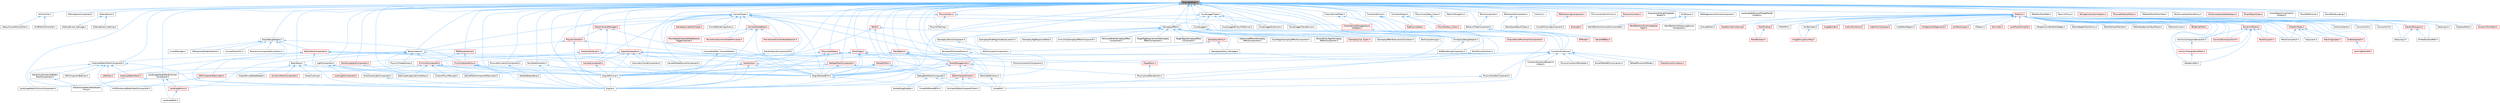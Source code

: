 digraph "EngineDefines.h"
{
 // INTERACTIVE_SVG=YES
 // LATEX_PDF_SIZE
  bgcolor="transparent";
  edge [fontname=Helvetica,fontsize=10,labelfontname=Helvetica,labelfontsize=10];
  node [fontname=Helvetica,fontsize=10,shape=box,height=0.2,width=0.4];
  Node1 [id="Node000001",label="EngineDefines.h",height=0.2,width=0.4,color="gray40", fillcolor="grey60", style="filled", fontcolor="black",tooltip=" "];
  Node1 -> Node2 [id="edge1_Node000001_Node000002",dir="back",color="steelblue1",style="solid",tooltip=" "];
  Node2 [id="Node000002",label="AIController.h",height=0.2,width=0.4,color="grey40", fillcolor="white", style="filled",URL="$d7/dd8/AIController_8h.html",tooltip=" "];
  Node2 -> Node3 [id="edge2_Node000002_Node000003",dir="back",color="steelblue1",style="solid",tooltip=" "];
  Node3 [id="Node000003",label="DetourCrowdAIController.h",height=0.2,width=0.4,color="grey40", fillcolor="white", style="filled",URL="$d0/d1e/DetourCrowdAIController_8h.html",tooltip=" "];
  Node2 -> Node4 [id="edge3_Node000002_Node000004",dir="back",color="steelblue1",style="solid",tooltip=" "];
  Node4 [id="Node000004",label="GridPathAIController.h",height=0.2,width=0.4,color="grey40", fillcolor="white", style="filled",URL="$d9/daa/GridPathAIController_8h.html",tooltip=" "];
  Node1 -> Node5 [id="edge4_Node000001_Node000005",dir="back",color="steelblue1",style="solid",tooltip=" "];
  Node5 [id="Node000005",label="AIPerceptionComponent.h",height=0.2,width=0.4,color="grey40", fillcolor="white", style="filled",URL="$d6/d0a/AIPerceptionComponent_8h.html",tooltip=" "];
  Node1 -> Node6 [id="edge5_Node000001_Node000006",dir="back",color="steelblue1",style="solid",tooltip=" "];
  Node6 [id="Node000006",label="AISenseEvent.h",height=0.2,width=0.4,color="grey40", fillcolor="white", style="filled",URL="$de/d44/AISenseEvent_8h.html",tooltip=" "];
  Node6 -> Node7 [id="edge6_Node000006_Node000007",dir="back",color="steelblue1",style="solid",tooltip=" "];
  Node7 [id="Node000007",label="AISenseEvent_Damage.h",height=0.2,width=0.4,color="grey40", fillcolor="white", style="filled",URL="$db/d23/AISenseEvent__Damage_8h.html",tooltip=" "];
  Node6 -> Node8 [id="edge7_Node000006_Node000008",dir="back",color="steelblue1",style="solid",tooltip=" "];
  Node8 [id="Node000008",label="AISenseEvent_Hearing.h",height=0.2,width=0.4,color="grey40", fillcolor="white", style="filled",URL="$df/d3a/AISenseEvent__Hearing_8h.html",tooltip=" "];
  Node1 -> Node9 [id="edge8_Node000001_Node000009",dir="back",color="steelblue1",style="solid",tooltip=" "];
  Node9 [id="Node000009",label="AbilitySystemComponent.h",height=0.2,width=0.4,color="grey40", fillcolor="white", style="filled",URL="$d0/da3/AbilitySystemComponent_8h.html",tooltip=" "];
  Node1 -> Node10 [id="edge9_Node000001_Node000010",dir="back",color="steelblue1",style="solid",tooltip=" "];
  Node10 [id="Node000010",label="AbilitySystemLog.h",height=0.2,width=0.4,color="grey40", fillcolor="white", style="filled",URL="$d9/d0f/AbilitySystemLog_8h.html",tooltip=" "];
  Node1 -> Node11 [id="edge10_Node000001_Node000011",dir="back",color="steelblue1",style="solid",tooltip=" "];
  Node11 [id="Node000011",label="ApexClothingUtils.h",height=0.2,width=0.4,color="grey40", fillcolor="white", style="filled",URL="$d0/db8/ApexClothingUtils_8h.html",tooltip=" "];
  Node1 -> Node12 [id="edge11_Node000001_Node000012",dir="back",color="steelblue1",style="solid",tooltip=" "];
  Node12 [id="Node000012",label="BehaviorTreeComponent.h",height=0.2,width=0.4,color="grey40", fillcolor="white", style="filled",URL="$dc/d7b/BehaviorTreeComponent_8h.html",tooltip=" "];
  Node12 -> Node13 [id="edge12_Node000012_Node000013",dir="back",color="steelblue1",style="solid",tooltip=" "];
  Node13 [id="Node000013",label="BTNode.h",height=0.2,width=0.4,color="red", fillcolor="#FFF0F0", style="filled",URL="$d2/df3/BTNode_8h.html",tooltip=" "];
  Node12 -> Node63 [id="edge13_Node000012_Node000063",dir="back",color="steelblue1",style="solid",tooltip=" "];
  Node63 [id="Node000063",label="ValueOrBBKey.h",height=0.2,width=0.4,color="red", fillcolor="#FFF0F0", style="filled",URL="$d4/d32/ValueOrBBKey_8h.html",tooltip=" "];
  Node1 -> Node64 [id="edge14_Node000001_Node000064",dir="back",color="steelblue1",style="solid",tooltip=" "];
  Node64 [id="Node000064",label="BlackboardComponent.h",height=0.2,width=0.4,color="grey40", fillcolor="white", style="filled",URL="$d9/d2d/BlackboardComponent_8h.html",tooltip=" "];
  Node64 -> Node65 [id="edge15_Node000064_Node000065",dir="back",color="steelblue1",style="solid",tooltip=" "];
  Node65 [id="Node000065",label="BlackboardKeyAllTypes.h",height=0.2,width=0.4,color="grey40", fillcolor="white", style="filled",URL="$d5/d34/BlackboardKeyAllTypes_8h.html",tooltip=" "];
  Node64 -> Node63 [id="edge16_Node000064_Node000063",dir="back",color="steelblue1",style="solid",tooltip=" "];
  Node1 -> Node66 [id="edge17_Node000001_Node000066",dir="back",color="steelblue1",style="solid",tooltip=" "];
  Node66 [id="Node000066",label="BodyInstance.h",height=0.2,width=0.4,color="grey40", fillcolor="white", style="filled",URL="$d3/d42/BodyInstance_8h.html",tooltip=" "];
  Node66 -> Node67 [id="edge18_Node000066_Node000067",dir="back",color="steelblue1",style="solid",tooltip=" "];
  Node67 [id="Node000067",label="BodySetup.h",height=0.2,width=0.4,color="grey40", fillcolor="white", style="filled",URL="$d8/d7b/BodySetup_8h.html",tooltip=" "];
  Node67 -> Node68 [id="edge19_Node000067_Node000068",dir="back",color="steelblue1",style="solid",tooltip=" "];
  Node68 [id="Node000068",label="ChaosCooking.h",height=0.2,width=0.4,color="grey40", fillcolor="white", style="filled",URL="$de/d88/ChaosCooking_8h.html",tooltip=" "];
  Node67 -> Node69 [id="edge20_Node000067_Node000069",dir="back",color="steelblue1",style="solid",tooltip=" "];
  Node69 [id="Node000069",label="ChaosDerivedDataReader.h",height=0.2,width=0.4,color="grey40", fillcolor="white", style="filled",URL="$de/d70/ChaosDerivedDataReader_8h.html",tooltip=" "];
  Node67 -> Node70 [id="edge21_Node000067_Node000070",dir="back",color="steelblue1",style="solid",tooltip=" "];
  Node70 [id="Node000070",label="DynamicMeshComponent.h",height=0.2,width=0.4,color="red", fillcolor="#FFF0F0", style="filled",URL="$d8/d66/DynamicMeshComponent_8h.html",tooltip=" "];
  Node67 -> Node143 [id="edge22_Node000067_Node000143",dir="back",color="steelblue1",style="solid",tooltip=" "];
  Node143 [id="Node000143",label="SkeletalBodySetup.h",height=0.2,width=0.4,color="grey40", fillcolor="white", style="filled",URL="$dc/dbc/SkeletalBodySetup_8h.html",tooltip=" "];
  Node66 -> Node144 [id="edge23_Node000066_Node000144",dir="back",color="steelblue1",style="solid",tooltip=" "];
  Node144 [id="Node000144",label="EngineSharedPCH.h",height=0.2,width=0.4,color="grey40", fillcolor="white", style="filled",URL="$dc/dbb/EngineSharedPCH_8h.html",tooltip=" "];
  Node144 -> Node145 [id="edge24_Node000144_Node000145",dir="back",color="steelblue1",style="solid",tooltip=" "];
  Node145 [id="Node000145",label="UnrealEdSharedPCH.h",height=0.2,width=0.4,color="grey40", fillcolor="white", style="filled",URL="$d1/de6/UnrealEdSharedPCH_8h.html",tooltip=" "];
  Node66 -> Node146 [id="edge25_Node000066_Node000146",dir="back",color="steelblue1",style="solid",tooltip=" "];
  Node146 [id="Node000146",label="ISMComponentDescriptor.h",height=0.2,width=0.4,color="red", fillcolor="#FFF0F0", style="filled",URL="$dd/d82/ISMComponentDescriptor_8h.html",tooltip=" "];
  Node146 -> Node147 [id="edge26_Node000146_Node000147",dir="back",color="steelblue1",style="solid",tooltip=" "];
  Node147 [id="Node000147",label="HLODInstancedStaticMeshComponent.h",height=0.2,width=0.4,color="grey40", fillcolor="white", style="filled",URL="$dd/d88/HLODInstancedStaticMeshComponent_8h.html",tooltip=" "];
  Node66 -> Node152 [id="edge27_Node000066_Node000152",dir="back",color="steelblue1",style="solid",tooltip=" "];
  Node152 [id="Node000152",label="LandscapeProxy.h",height=0.2,width=0.4,color="red", fillcolor="#FFF0F0", style="filled",URL="$db/dae/LandscapeProxy_8h.html",tooltip=" "];
  Node152 -> Node154 [id="edge28_Node000152_Node000154",dir="back",color="steelblue1",style="solid",tooltip=" "];
  Node154 [id="Node000154",label="LandscapeEdit.h",height=0.2,width=0.4,color="grey40", fillcolor="white", style="filled",URL="$df/d61/LandscapeEdit_8h.html",tooltip=" "];
  Node66 -> Node162 [id="edge29_Node000066_Node000162",dir="back",color="steelblue1",style="solid",tooltip=" "];
  Node162 [id="Node000162",label="PhysicsThreadLibrary.h",height=0.2,width=0.4,color="grey40", fillcolor="white", style="filled",URL="$dd/df6/PhysicsThreadLibrary_8h.html",tooltip=" "];
  Node66 -> Node163 [id="edge30_Node000066_Node000163",dir="back",color="steelblue1",style="solid",tooltip=" "];
  Node163 [id="Node000163",label="PrimitiveComponent.h",height=0.2,width=0.4,color="red", fillcolor="#FFF0F0", style="filled",URL="$df/d9f/PrimitiveComponent_8h.html",tooltip=" "];
  Node163 -> Node191 [id="edge31_Node000163_Node000191",dir="back",color="steelblue1",style="solid",tooltip=" "];
  Node191 [id="Node000191",label="CustomPhysXPayload.h",height=0.2,width=0.4,color="grey40", fillcolor="white", style="filled",URL="$d3/d90/CustomPhysXPayload_8h.html",tooltip=" "];
  Node163 -> Node199 [id="edge32_Node000163_Node000199",dir="back",color="steelblue1",style="solid",tooltip=" "];
  Node199 [id="Node000199",label="EngineMinimal.h",height=0.2,width=0.4,color="grey40", fillcolor="white", style="filled",URL="$d0/d2c/EngineMinimal_8h.html",tooltip=" "];
  Node199 -> Node166 [id="edge33_Node000199_Node000166",dir="back",color="steelblue1",style="solid",tooltip=" "];
  Node166 [id="Node000166",label="Engine.h",height=0.2,width=0.4,color="grey40", fillcolor="white", style="filled",URL="$d1/d34/Public_2Engine_8h.html",tooltip=" "];
  Node163 -> Node144 [id="edge34_Node000163_Node000144",dir="back",color="steelblue1",style="solid",tooltip=" "];
  Node163 -> Node146 [id="edge35_Node000163_Node000146",dir="back",color="steelblue1",style="solid",tooltip=" "];
  Node163 -> Node251 [id="edge36_Node000163_Node000251",dir="back",color="steelblue1",style="solid",tooltip=" "];
  Node251 [id="Node000251",label="LandscapeHeightfieldCollision\lComponent.h",height=0.2,width=0.4,color="grey40", fillcolor="white", style="filled",URL="$d2/d06/LandscapeHeightfieldCollisionComponent_8h.html",tooltip=" "];
  Node251 -> Node154 [id="edge37_Node000251_Node000154",dir="back",color="steelblue1",style="solid",tooltip=" "];
  Node251 -> Node252 [id="edge38_Node000251_Node000252",dir="back",color="steelblue1",style="solid",tooltip=" "];
  Node252 [id="Node000252",label="LandscapeMeshCollisionComponent.h",height=0.2,width=0.4,color="grey40", fillcolor="white", style="filled",URL="$d0/dab/LandscapeMeshCollisionComponent_8h.html",tooltip=" "];
  Node251 -> Node152 [id="edge39_Node000251_Node000152",dir="back",color="steelblue1",style="solid",tooltip=" "];
  Node163 -> Node481 [id="edge40_Node000163_Node000481",dir="back",color="steelblue1",style="solid",tooltip=" "];
  Node481 [id="Node000481",label="SplineMeshComponentDescriptor.h",height=0.2,width=0.4,color="grey40", fillcolor="white", style="filled",URL="$d1/d6f/SplineMeshComponentDescriptor_8h.html",tooltip=" "];
  Node163 -> Node482 [id="edge41_Node000163_Node000482",dir="back",color="steelblue1",style="solid",tooltip=" "];
  Node482 [id="Node000482",label="StaticLightingSystemInterface.h",height=0.2,width=0.4,color="grey40", fillcolor="white", style="filled",URL="$da/d21/StaticLightingSystemInterface_8h.html",tooltip=" "];
  Node66 -> Node481 [id="edge42_Node000066_Node000481",dir="back",color="steelblue1",style="solid",tooltip=" "];
  Node1 -> Node67 [id="edge43_Node000001_Node000067",dir="back",color="steelblue1",style="solid",tooltip=" "];
  Node1 -> Node495 [id="edge44_Node000001_Node000495",dir="back",color="steelblue1",style="solid",tooltip=" "];
  Node495 [id="Node000495",label="BrainComponent.h",height=0.2,width=0.4,color="grey40", fillcolor="white", style="filled",URL="$d6/dc0/BrainComponent_8h.html",tooltip=" "];
  Node495 -> Node12 [id="edge45_Node000495_Node000012",dir="back",color="steelblue1",style="solid",tooltip=" "];
  Node1 -> Node496 [id="edge46_Node000001_Node000496",dir="back",color="steelblue1",style="solid",tooltip=" "];
  Node496 [id="Node000496",label="CameraTypes.h",height=0.2,width=0.4,color="grey40", fillcolor="white", style="filled",URL="$d7/d63/CameraTypes_8h.html",tooltip=" "];
  Node496 -> Node377 [id="edge47_Node000496_Node000377",dir="back",color="steelblue1",style="solid",tooltip=" "];
  Node377 [id="Node000377",label="CameraComponent.h",height=0.2,width=0.4,color="red", fillcolor="#FFF0F0", style="filled",URL="$dc/d7b/CameraComponent_8h.html",tooltip=" "];
  Node377 -> Node199 [id="edge48_Node000377_Node000199",dir="back",color="steelblue1",style="solid",tooltip=" "];
  Node496 -> Node497 [id="edge49_Node000496_Node000497",dir="back",color="steelblue1",style="solid",tooltip=" "];
  Node497 [id="Node000497",label="CameraModifier_CameraShake.h",height=0.2,width=0.4,color="grey40", fillcolor="white", style="filled",URL="$d9/d3c/CameraModifier__CameraShake_8h.html",tooltip=" "];
  Node497 -> Node166 [id="edge50_Node000497_Node000166",dir="back",color="steelblue1",style="solid",tooltip=" "];
  Node496 -> Node498 [id="edge51_Node000496_Node000498",dir="back",color="steelblue1",style="solid",tooltip=" "];
  Node498 [id="Node000498",label="CameraShakeBase.h",height=0.2,width=0.4,color="red", fillcolor="#FFF0F0", style="filled",URL="$d5/d08/CameraShakeBase_8h.html",tooltip=" "];
  Node498 -> Node166 [id="edge52_Node000498_Node000166",dir="back",color="steelblue1",style="solid",tooltip=" "];
  Node498 -> Node144 [id="edge53_Node000498_Node000144",dir="back",color="steelblue1",style="solid",tooltip=" "];
  Node498 -> Node499 [id="edge54_Node000498_Node000499",dir="back",color="steelblue1",style="solid",tooltip=" "];
  Node499 [id="Node000499",label="MovieSceneCameraShakePreviewer.h",height=0.2,width=0.4,color="red", fillcolor="#FFF0F0", style="filled",URL="$d4/db6/MovieSceneCameraShakePreviewer_8h.html",tooltip=" "];
  Node498 -> Node501 [id="edge55_Node000498_Node000501",dir="back",color="steelblue1",style="solid",tooltip=" "];
  Node501 [id="Node000501",label="MovieSceneCameraShakeSection.h",height=0.2,width=0.4,color="red", fillcolor="#FFF0F0", style="filled",URL="$df/d10/MovieSceneCameraShakeSection_8h.html",tooltip=" "];
  Node498 -> Node547 [id="edge56_Node000498_Node000547",dir="back",color="steelblue1",style="solid",tooltip=" "];
  Node547 [id="Node000547",label="MovieSceneCameraShakeSource\lTriggerChannel.h",height=0.2,width=0.4,color="red", fillcolor="#FFF0F0", style="filled",URL="$d2/d32/MovieSceneCameraShakeSourceTriggerChannel_8h.html",tooltip=" "];
  Node496 -> Node551 [id="edge57_Node000496_Node000551",dir="back",color="steelblue1",style="solid",tooltip=" "];
  Node551 [id="Node000551",label="CameraShakeSourceComponent.h",height=0.2,width=0.4,color="grey40", fillcolor="white", style="filled",URL="$d1/d5c/CameraShakeSourceComponent_8h.html",tooltip=" "];
  Node496 -> Node552 [id="edge58_Node000496_Node000552",dir="back",color="steelblue1",style="solid",tooltip=" "];
  Node552 [id="Node000552",label="EditorViewportClient.h",height=0.2,width=0.4,color="red", fillcolor="#FFF0F0", style="filled",URL="$d4/d41/EditorViewportClient_8h.html",tooltip=" "];
  Node552 -> Node306 [id="edge59_Node000552_Node000306",dir="back",color="steelblue1",style="solid",tooltip=" "];
  Node306 [id="Node000306",label="AnimationEditorViewportClient.h",height=0.2,width=0.4,color="grey40", fillcolor="white", style="filled",URL="$d1/d45/AnimationEditorViewportClient_8h.html",tooltip=" "];
  Node552 -> Node308 [id="edge60_Node000552_Node000308",dir="back",color="steelblue1",style="solid",tooltip=" "];
  Node308 [id="Node000308",label="UnrealEd.h",height=0.2,width=0.4,color="grey40", fillcolor="white", style="filled",URL="$d2/d5f/UnrealEd_8h.html",tooltip=" "];
  Node552 -> Node145 [id="edge61_Node000552_Node000145",dir="back",color="steelblue1",style="solid",tooltip=" "];
  Node496 -> Node166 [id="edge62_Node000496_Node000166",dir="back",color="steelblue1",style="solid",tooltip=" "];
  Node496 -> Node144 [id="edge63_Node000496_Node000144",dir="back",color="steelblue1",style="solid",tooltip=" "];
  Node496 -> Node568 [id="edge64_Node000496_Node000568",dir="back",color="steelblue1",style="solid",tooltip=" "];
  Node568 [id="Node000568",label="GameplayCueNotifyTypes.h",height=0.2,width=0.4,color="red", fillcolor="#FFF0F0", style="filled",URL="$d7/d1f/GameplayCueNotifyTypes_8h.html",tooltip=" "];
  Node496 -> Node301 [id="edge65_Node000496_Node000301",dir="back",color="steelblue1",style="solid",tooltip=" "];
  Node301 [id="Node000301",label="KismetRenderingLibrary.h",height=0.2,width=0.4,color="grey40", fillcolor="white", style="filled",URL="$dc/d9a/KismetRenderingLibrary_8h.html",tooltip=" "];
  Node496 -> Node499 [id="edge66_Node000496_Node000499",dir="back",color="steelblue1",style="solid",tooltip=" "];
  Node496 -> Node501 [id="edge67_Node000496_Node000501",dir="back",color="steelblue1",style="solid",tooltip=" "];
  Node496 -> Node547 [id="edge68_Node000496_Node000547",dir="back",color="steelblue1",style="solid",tooltip=" "];
  Node496 -> Node572 [id="edge69_Node000496_Node000572",dir="back",color="steelblue1",style="solid",tooltip=" "];
  Node572 [id="Node000572",label="PlayerCameraManager.h",height=0.2,width=0.4,color="red", fillcolor="#FFF0F0", style="filled",URL="$d6/da6/PlayerCameraManager_8h.html",tooltip=" "];
  Node572 -> Node166 [id="edge70_Node000572_Node000166",dir="back",color="steelblue1",style="solid",tooltip=" "];
  Node572 -> Node144 [id="edge71_Node000572_Node000144",dir="back",color="steelblue1",style="solid",tooltip=" "];
  Node572 -> Node573 [id="edge72_Node000572_Node000573",dir="back",color="steelblue1",style="solid",tooltip=" "];
  Node573 [id="Node000573",label="PlayerController.h",height=0.2,width=0.4,color="red", fillcolor="#FFF0F0", style="filled",URL="$db/db4/PlayerController_8h.html",tooltip=" "];
  Node573 -> Node66 [id="edge73_Node000573_Node000066",dir="back",color="steelblue1",style="solid",tooltip=" "];
  Node573 -> Node199 [id="edge74_Node000573_Node000199",dir="back",color="steelblue1",style="solid",tooltip=" "];
  Node573 -> Node144 [id="edge75_Node000573_Node000144",dir="back",color="steelblue1",style="solid",tooltip=" "];
  Node496 -> Node593 [id="edge76_Node000496_Node000593",dir="back",color="steelblue1",style="solid",tooltip=" "];
  Node593 [id="Node000593",label="ReimportFbxSceneFactory.h",height=0.2,width=0.4,color="grey40", fillcolor="white", style="filled",URL="$dc/d5f/ReimportFbxSceneFactory_8h.html",tooltip=" "];
  Node593 -> Node308 [id="edge77_Node000593_Node000308",dir="back",color="steelblue1",style="solid",tooltip=" "];
  Node496 -> Node594 [id="edge78_Node000496_Node000594",dir="back",color="steelblue1",style="solid",tooltip=" "];
  Node594 [id="Node000594",label="SceneCaptureComponent2D.h",height=0.2,width=0.4,color="grey40", fillcolor="white", style="filled",URL="$d1/dc3/SceneCaptureComponent2D_8h.html",tooltip=" "];
  Node594 -> Node166 [id="edge79_Node000594_Node000166",dir="back",color="steelblue1",style="solid",tooltip=" "];
  Node496 -> Node595 [id="edge80_Node000496_Node000595",dir="back",color="steelblue1",style="solid",tooltip=" "];
  Node595 [id="Node000595",label="WorldThumbnailInfo.h",height=0.2,width=0.4,color="grey40", fillcolor="white", style="filled",URL="$dd/dd5/WorldThumbnailInfo_8h.html",tooltip=" "];
  Node595 -> Node308 [id="edge81_Node000595_Node000308",dir="back",color="steelblue1",style="solid",tooltip=" "];
  Node1 -> Node596 [id="edge82_Node000001_Node000596",dir="back",color="steelblue1",style="solid",tooltip=" "];
  Node596 [id="Node000596",label="ChaosVehicleWheel.h",height=0.2,width=0.4,color="grey40", fillcolor="white", style="filled",URL="$d6/d06/ChaosVehicleWheel_8h.html",tooltip=" "];
  Node596 -> Node589 [id="edge83_Node000596_Node000589",dir="back",color="steelblue1",style="solid",tooltip=" "];
  Node589 [id="Node000589",label="ChaosVehicleManagerAsync\lCallback.h",height=0.2,width=0.4,color="red", fillcolor="#FFF0F0", style="filled",URL="$d4/dea/ChaosVehicleManagerAsyncCallback_8h.html",tooltip=" "];
  Node589 -> Node591 [id="edge84_Node000589_Node000591",dir="back",color="steelblue1",style="solid",tooltip=" "];
  Node591 [id="Node000591",label="ChaosVehicleMovementComponent.h",height=0.2,width=0.4,color="red", fillcolor="#FFF0F0", style="filled",URL="$dc/dfc/ChaosVehicleMovementComponent_8h.html",tooltip=" "];
  Node596 -> Node591 [id="edge85_Node000596_Node000591",dir="back",color="steelblue1",style="solid",tooltip=" "];
  Node1 -> Node597 [id="edge86_Node000001_Node000597",dir="back",color="steelblue1",style="solid",tooltip=" "];
  Node597 [id="Node000597",label="Collision.h",height=0.2,width=0.4,color="grey40", fillcolor="white", style="filled",URL="$d9/d7d/Collision_8h.html",tooltip=" "];
  Node1 -> Node598 [id="edge87_Node000001_Node000598",dir="back",color="steelblue1",style="solid",tooltip=" "];
  Node598 [id="Node000598",label="ConstraintDrives.h",height=0.2,width=0.4,color="grey40", fillcolor="white", style="filled",URL="$df/d2d/ConstraintDrives_8h.html",tooltip=" "];
  Node598 -> Node599 [id="edge88_Node000598_Node000599",dir="back",color="steelblue1",style="solid",tooltip=" "];
  Node599 [id="Node000599",label="ConstraintInstance.h",height=0.2,width=0.4,color="grey40", fillcolor="white", style="filled",URL="$d9/db0/ConstraintInstance_8h.html",tooltip=" "];
  Node599 -> Node600 [id="edge89_Node000599_Node000600",dir="back",color="steelblue1",style="solid",tooltip=" "];
  Node600 [id="Node000600",label="ChaosMoverSimulation.h",height=0.2,width=0.4,color="red", fillcolor="#FFF0F0", style="filled",URL="$d4/d18/ChaosMoverSimulation_8h.html",tooltip=" "];
  Node599 -> Node602 [id="edge90_Node000599_Node000602",dir="back",color="steelblue1",style="solid",tooltip=" "];
  Node602 [id="Node000602",label="ConstraintInstanceBlueprint\lLibrary.h",height=0.2,width=0.4,color="grey40", fillcolor="white", style="filled",URL="$d4/d22/ConstraintInstanceBlueprintLibrary_8h.html",tooltip=" "];
  Node599 -> Node206 [id="edge91_Node000599_Node000206",dir="back",color="steelblue1",style="solid",tooltip=" "];
  Node206 [id="Node000206",label="MoverPathedPhysicsLiaison.h",height=0.2,width=0.4,color="grey40", fillcolor="white", style="filled",URL="$d8/d2d/MoverPathedPhysicsLiaison_8h.html",tooltip=" "];
  Node599 -> Node603 [id="edge92_Node000599_Node000603",dir="back",color="steelblue1",style="solid",tooltip=" "];
  Node603 [id="Node000603",label="PathedMovementMode.h",height=0.2,width=0.4,color="grey40", fillcolor="white", style="filled",URL="$d7/de0/PathedMovementMode_8h.html",tooltip=" "];
  Node599 -> Node604 [id="edge93_Node000599_Node000604",dir="back",color="steelblue1",style="solid",tooltip=" "];
  Node604 [id="Node000604",label="PhysicalAnimationComponent.h",height=0.2,width=0.4,color="grey40", fillcolor="white", style="filled",URL="$de/d7f/PhysicalAnimationComponent_8h.html",tooltip=" "];
  Node604 -> Node143 [id="edge94_Node000604_Node000143",dir="back",color="steelblue1",style="solid",tooltip=" "];
  Node599 -> Node605 [id="edge95_Node000599_Node000605",dir="back",color="steelblue1",style="solid",tooltip=" "];
  Node605 [id="Node000605",label="PhysicsAssetRenderUtils.h",height=0.2,width=0.4,color="grey40", fillcolor="white", style="filled",URL="$d2/dee/PhysicsAssetRenderUtils_8h.html",tooltip=" "];
  Node599 -> Node606 [id="edge96_Node000599_Node000606",dir="back",color="steelblue1",style="solid",tooltip=" "];
  Node606 [id="Node000606",label="PhysicsConstraintComponent.h",height=0.2,width=0.4,color="grey40", fillcolor="white", style="filled",URL="$d1/da5/PhysicsConstraintComponent_8h.html",tooltip=" "];
  Node599 -> Node607 [id="edge97_Node000599_Node000607",dir="back",color="steelblue1",style="solid",tooltip=" "];
  Node607 [id="Node000607",label="PhysicsConstraintTemplate.h",height=0.2,width=0.4,color="grey40", fillcolor="white", style="filled",URL="$d6/d20/PhysicsConstraintTemplate_8h.html",tooltip=" "];
  Node599 -> Node608 [id="edge98_Node000599_Node000608",dir="back",color="steelblue1",style="solid",tooltip=" "];
  Node608 [id="Node000608",label="PhysicsHandleComponent.h",height=0.2,width=0.4,color="grey40", fillcolor="white", style="filled",URL="$d5/dd0/PhysicsHandleComponent_8h.html",tooltip=" "];
  Node608 -> Node166 [id="edge99_Node000608_Node000166",dir="back",color="steelblue1",style="solid",tooltip=" "];
  Node598 -> Node609 [id="edge100_Node000598_Node000609",dir="back",color="steelblue1",style="solid",tooltip=" "];
  Node609 [id="Node000609",label="RigPhysicsData.h",height=0.2,width=0.4,color="red", fillcolor="#FFF0F0", style="filled",URL="$d7/d66/RigPhysicsData_8h.html",tooltip=" "];
  Node1 -> Node599 [id="edge101_Node000001_Node000599",dir="back",color="steelblue1",style="solid",tooltip=" "];
  Node1 -> Node618 [id="edge102_Node000001_Node000618",dir="back",color="steelblue1",style="solid",tooltip=" "];
  Node618 [id="Node000618",label="ConstraintTypes.h",height=0.2,width=0.4,color="grey40", fillcolor="white", style="filled",URL="$d7/dd1/ConstraintTypes_8h.html",tooltip=" "];
  Node618 -> Node599 [id="edge103_Node000618_Node000599",dir="back",color="steelblue1",style="solid",tooltip=" "];
  Node618 -> Node619 [id="edge104_Node000618_Node000619",dir="back",color="steelblue1",style="solid",tooltip=" "];
  Node619 [id="Node000619",label="PhysInterface_Chaos.h",height=0.2,width=0.4,color="red", fillcolor="#FFF0F0", style="filled",URL="$da/d0d/PhysInterface__Chaos_8h.html",tooltip=" "];
  Node618 -> Node609 [id="edge105_Node000618_Node000609",dir="back",color="steelblue1",style="solid",tooltip=" "];
  Node1 -> Node648 [id="edge106_Node000001_Node000648",dir="back",color="steelblue1",style="solid",tooltip=" "];
  Node648 [id="Node000648",label="CrowdFollowingComponent.h",height=0.2,width=0.4,color="grey40", fillcolor="white", style="filled",URL="$db/d23/CrowdFollowingComponent_8h.html",tooltip=" "];
  Node1 -> Node191 [id="edge107_Node000001_Node000191",dir="back",color="steelblue1",style="solid",tooltip=" "];
  Node1 -> Node305 [id="edge108_Node000001_Node000305",dir="back",color="steelblue1",style="solid",tooltip=" "];
  Node305 [id="Node000305",label="DebugSkelMeshComponent.h",height=0.2,width=0.4,color="grey40", fillcolor="white", style="filled",URL="$d5/d33/DebugSkelMeshComponent_8h.html",tooltip=" "];
  Node305 -> Node306 [id="edge109_Node000305_Node000306",dir="back",color="steelblue1",style="solid",tooltip=" "];
  Node305 -> Node307 [id="edge110_Node000305_Node000307",dir="back",color="steelblue1",style="solid",tooltip=" "];
  Node307 [id="Node000307",label="SocketDragDropOp.h",height=0.2,width=0.4,color="grey40", fillcolor="white", style="filled",URL="$d2/d53/SocketDragDropOp_8h.html",tooltip=" "];
  Node305 -> Node308 [id="edge111_Node000305_Node000308",dir="back",color="steelblue1",style="solid",tooltip=" "];
  Node1 -> Node649 [id="edge112_Node000001_Node000649",dir="back",color="steelblue1",style="solid",tooltip=" "];
  Node649 [id="Node000649",label="DrawDebugHelpers.h",height=0.2,width=0.4,color="grey40", fillcolor="white", style="filled",URL="$d9/d46/DrawDebugHelpers_8h.html",tooltip=" "];
  Node649 -> Node477 [id="edge113_Node000649_Node000477",dir="back",color="steelblue1",style="solid",tooltip=" "];
  Node477 [id="Node000477",label="BuoyancyComponentSimulation.h",height=0.2,width=0.4,color="grey40", fillcolor="white", style="filled",URL="$dc/d73/BuoyancyComponentSimulation_8h.html",tooltip=" "];
  Node649 -> Node650 [id="edge114_Node000649_Node000650",dir="back",color="steelblue1",style="solid",tooltip=" "];
  Node650 [id="Node000650",label="CrowdManager.h",height=0.2,width=0.4,color="grey40", fillcolor="white", style="filled",URL="$de/dec/CrowdManager_8h.html",tooltip=" "];
  Node649 -> Node651 [id="edge115_Node000649_Node000651",dir="back",color="steelblue1",style="solid",tooltip=" "];
  Node651 [id="Node000651",label="DebugViewModeInterface.h",height=0.2,width=0.4,color="grey40", fillcolor="white", style="filled",URL="$d9/dfb/DebugViewModeInterface_8h.html",tooltip=" "];
  Node649 -> Node166 [id="edge116_Node000649_Node000166",dir="back",color="steelblue1",style="solid",tooltip=" "];
  Node649 -> Node652 [id="edge117_Node000649_Node000652",dir="back",color="steelblue1",style="solid",tooltip=" "];
  Node652 [id="Node000652",label="KismetTraceUtils.h",height=0.2,width=0.4,color="grey40", fillcolor="white", style="filled",URL="$d6/d3a/KismetTraceUtils_8h.html",tooltip=" "];
  Node649 -> Node653 [id="edge118_Node000649_Node000653",dir="back",color="steelblue1",style="solid",tooltip=" "];
  Node653 [id="Node000653",label="PrimitiveSceneProxy.h",height=0.2,width=0.4,color="red", fillcolor="#FFF0F0", style="filled",URL="$dc/d1e/PrimitiveSceneProxy_8h.html",tooltip=" "];
  Node653 -> Node166 [id="edge119_Node000653_Node000166",dir="back",color="steelblue1",style="solid",tooltip=" "];
  Node653 -> Node199 [id="edge120_Node000653_Node000199",dir="back",color="steelblue1",style="solid",tooltip=" "];
  Node653 -> Node144 [id="edge121_Node000653_Node000144",dir="back",color="steelblue1",style="solid",tooltip=" "];
  Node653 -> Node397 [id="edge122_Node000653_Node000397",dir="back",color="steelblue1",style="solid",tooltip=" "];
  Node397 [id="Node000397",label="HierarchicalStaticMeshScene\lProxy.h",height=0.2,width=0.4,color="grey40", fillcolor="white", style="filled",URL="$d3/d4d/HierarchicalStaticMeshSceneProxy_8h.html",tooltip=" "];
  Node649 -> Node376 [id="edge123_Node000649_Node000376",dir="back",color="steelblue1",style="solid",tooltip=" "];
  Node376 [id="Node000376",label="StaticMeshComponent.h",height=0.2,width=0.4,color="red", fillcolor="#FFF0F0", style="filled",URL="$da/daf/StaticMeshComponent_8h.html",tooltip=" "];
  Node376 -> Node377 [id="edge124_Node000376_Node000377",dir="back",color="steelblue1",style="solid",tooltip=" "];
  Node376 -> Node166 [id="edge125_Node000376_Node000166",dir="back",color="steelblue1",style="solid",tooltip=" "];
  Node376 -> Node199 [id="edge126_Node000376_Node000199",dir="back",color="steelblue1",style="solid",tooltip=" "];
  Node376 -> Node144 [id="edge127_Node000376_Node000144",dir="back",color="steelblue1",style="solid",tooltip=" "];
  Node376 -> Node395 [id="edge128_Node000376_Node000395",dir="back",color="steelblue1",style="solid",tooltip=" "];
  Node395 [id="Node000395",label="InstancedStaticMeshComponent.h",height=0.2,width=0.4,color="grey40", fillcolor="white", style="filled",URL="$d8/d5d/InstancedStaticMeshComponent_8h.html",tooltip=" "];
  Node395 -> Node166 [id="edge129_Node000395_Node000166",dir="back",color="steelblue1",style="solid",tooltip=" "];
  Node395 -> Node147 [id="edge130_Node000395_Node000147",dir="back",color="steelblue1",style="solid",tooltip=" "];
  Node395 -> Node396 [id="edge131_Node000395_Node000396",dir="back",color="steelblue1",style="solid",tooltip=" "];
  Node396 [id="Node000396",label="HierarchicalInstancedStatic\lMeshComponent.h",height=0.2,width=0.4,color="grey40", fillcolor="white", style="filled",URL="$d3/ddb/HierarchicalInstancedStaticMeshComponent_8h.html",tooltip=" "];
  Node396 -> Node397 [id="edge132_Node000396_Node000397",dir="back",color="steelblue1",style="solid",tooltip=" "];
  Node395 -> Node397 [id="edge133_Node000395_Node000397",dir="back",color="steelblue1",style="solid",tooltip=" "];
  Node395 -> Node398 [id="edge134_Node000395_Node000398",dir="back",color="steelblue1",style="solid",tooltip=" "];
  Node398 [id="Node000398",label="ISMComponentBatcher.h",height=0.2,width=0.4,color="grey40", fillcolor="white", style="filled",URL="$d8/def/ISMComponentBatcher_8h.html",tooltip=" "];
  Node395 -> Node399 [id="edge135_Node000395_Node000399",dir="back",color="steelblue1",style="solid",tooltip=" "];
  Node399 [id="Node000399",label="InstancedStaticMesh.h",height=0.2,width=0.4,color="red", fillcolor="#FFF0F0", style="filled",URL="$dd/d89/InstancedStaticMesh_8h.html",tooltip=" "];
  Node399 -> Node397 [id="edge136_Node000399_Node000397",dir="back",color="steelblue1",style="solid",tooltip=" "];
  Node395 -> Node402 [id="edge137_Node000395_Node000402",dir="back",color="steelblue1",style="solid",tooltip=" "];
  Node402 [id="Node000402",label="LODActor.h",height=0.2,width=0.4,color="red", fillcolor="#FFF0F0", style="filled",URL="$df/de0/LODActor_8h.html",tooltip=" "];
  Node376 -> Node402 [id="edge138_Node000376_Node000402",dir="back",color="steelblue1",style="solid",tooltip=" "];
  Node1 -> Node193 [id="edge139_Node000001_Node000193",dir="back",color="steelblue1",style="solid",tooltip=" "];
  Node193 [id="Node000193",label="EQSRenderingComponent.h",height=0.2,width=0.4,color="grey40", fillcolor="white", style="filled",URL="$df/d63/EQSRenderingComponent_8h.html",tooltip=" "];
  Node1 -> Node166 [id="edge140_Node000001_Node000166",dir="back",color="steelblue1",style="solid",tooltip=" "];
  Node1 -> Node199 [id="edge141_Node000001_Node000199",dir="back",color="steelblue1",style="solid",tooltip=" "];
  Node1 -> Node144 [id="edge142_Node000001_Node000144",dir="back",color="steelblue1",style="solid",tooltip=" "];
  Node1 -> Node655 [id="edge143_Node000001_Node000655",dir="back",color="steelblue1",style="solid",tooltip=" "];
  Node655 [id="Node000655",label="EnvQueryDebugHelpers.h",height=0.2,width=0.4,color="grey40", fillcolor="white", style="filled",URL="$de/dda/EnvQueryDebugHelpers_8h.html",tooltip=" "];
  Node655 -> Node193 [id="edge144_Node000655_Node000193",dir="back",color="steelblue1",style="solid",tooltip=" "];
  Node1 -> Node671 [id="edge145_Node000001_Node000671",dir="back",color="steelblue1",style="solid",tooltip=" "];
  Node671 [id="Node000671",label="EnvironmentalCollisions.h",height=0.2,width=0.4,color="grey40", fillcolor="white", style="filled",URL="$da/d23/EnvironmentalCollisions_8h.html",tooltip=" "];
  Node1 -> Node343 [id="edge146_Node000001_Node000343",dir="back",color="steelblue1",style="solid",tooltip=" "];
  Node343 [id="Node000343",label="ExecutionContext.h",height=0.2,width=0.4,color="red", fillcolor="#FFF0F0", style="filled",URL="$d2/da1/ExecutionContext_8h.html",tooltip=" "];
  Node343 -> Node324 [id="edge147_Node000343_Node000324",dir="back",color="steelblue1",style="solid",tooltip=" "];
  Node324 [id="Node000324",label="IEvaluate.h",height=0.2,width=0.4,color="red", fillcolor="#FFF0F0", style="filled",URL="$d8/d35/IEvaluate_8h.html",tooltip=" "];
  Node1 -> Node672 [id="edge148_Node000001_Node000672",dir="back",color="steelblue1",style="solid",tooltip=" "];
  Node672 [id="Node000672",label="ExponentialHeightFogState\lStream.h",height=0.2,width=0.4,color="grey40", fillcolor="white", style="filled",URL="$da/d35/ExponentialHeightFogStateStream_8h.html",tooltip=" "];
  Node1 -> Node673 [id="edge149_Node000001_Node000673",dir="back",color="steelblue1",style="solid",tooltip=" "];
  Node673 [id="Node000673",label="GameplayEffect.h",height=0.2,width=0.4,color="grey40", fillcolor="white", style="filled",URL="$d4/d15/GameplayEffect_8h.html",tooltip=" "];
  Node673 -> Node9 [id="edge150_Node000673_Node000009",dir="back",color="steelblue1",style="solid",tooltip=" "];
  Node673 -> Node674 [id="edge151_Node000673_Node000674",dir="back",color="steelblue1",style="solid",tooltip=" "];
  Node674 [id="Node000674",label="AdditionalEffectsGameplay\lEffectComponent.h",height=0.2,width=0.4,color="grey40", fillcolor="white", style="filled",URL="$d5/dd7/AdditionalEffectsGameplayEffectComponent_8h.html",tooltip=" "];
  Node673 -> Node675 [id="edge152_Node000673_Node000675",dir="back",color="steelblue1",style="solid",tooltip=" "];
  Node675 [id="Node000675",label="AssetTagsGameplayEffectComponent.h",height=0.2,width=0.4,color="grey40", fillcolor="white", style="filled",URL="$df/d29/AssetTagsGameplayEffectComponent_8h.html",tooltip=" "];
  Node673 -> Node676 [id="edge153_Node000673_Node000676",dir="back",color="steelblue1",style="solid",tooltip=" "];
  Node676 [id="Node000676",label="BlockAbilityTagsGameplay\lEffectComponent.h",height=0.2,width=0.4,color="grey40", fillcolor="white", style="filled",URL="$d3/dad/BlockAbilityTagsGameplayEffectComponent_8h.html",tooltip=" "];
  Node673 -> Node677 [id="edge154_Node000673_Node000677",dir="back",color="steelblue1",style="solid",tooltip=" "];
  Node677 [id="Node000677",label="GameplayAbility.h",height=0.2,width=0.4,color="red", fillcolor="#FFF0F0", style="filled",URL="$dc/d44/GameplayAbility_8h.html",tooltip=" "];
  Node677 -> Node9 [id="edge155_Node000677_Node000009",dir="back",color="steelblue1",style="solid",tooltip=" "];
  Node677 -> Node722 [id="edge156_Node000677_Node000722",dir="back",color="steelblue1",style="solid",tooltip=" "];
  Node722 [id="Node000722",label="GameplayAbility_Montage.h",height=0.2,width=0.4,color="grey40", fillcolor="white", style="filled",URL="$d6/d77/GameplayAbility__Montage_8h.html",tooltip=" "];
  Node673 -> Node722 [id="edge157_Node000673_Node000722",dir="back",color="steelblue1",style="solid",tooltip=" "];
  Node673 -> Node723 [id="edge158_Node000673_Node000723",dir="back",color="steelblue1",style="solid",tooltip=" "];
  Node723 [id="Node000723",label="GameplayCue_Types.h",height=0.2,width=0.4,color="red", fillcolor="#FFF0F0", style="filled",URL="$da/d67/GameplayCue__Types_8h.html",tooltip=" "];
  Node673 -> Node728 [id="edge159_Node000673_Node000728",dir="back",color="steelblue1",style="solid",tooltip=" "];
  Node728 [id="Node000728",label="GameplayEffectExecutionCalculation.h",height=0.2,width=0.4,color="grey40", fillcolor="white", style="filled",URL="$df/d9d/GameplayEffectExecutionCalculation_8h.html",tooltip=" "];
  Node673 -> Node729 [id="edge160_Node000673_Node000729",dir="back",color="steelblue1",style="solid",tooltip=" "];
  Node729 [id="Node000729",label="GameplayModMagnitudeCalculation.h",height=0.2,width=0.4,color="grey40", fillcolor="white", style="filled",URL="$dd/da6/GameplayModMagnitudeCalculation_8h.html",tooltip=" "];
  Node673 -> Node730 [id="edge161_Node000673_Node000730",dir="back",color="steelblue1",style="solid",tooltip=" "];
  Node730 [id="Node000730",label="GameplayTagResponseTable.h",height=0.2,width=0.4,color="grey40", fillcolor="white", style="filled",URL="$d1/d27/GameplayTagResponseTable_8h.html",tooltip=" "];
  Node673 -> Node731 [id="edge162_Node000673_Node000731",dir="back",color="steelblue1",style="solid",tooltip=" "];
  Node731 [id="Node000731",label="ImmunityGameplayEffectComponent.h",height=0.2,width=0.4,color="grey40", fillcolor="white", style="filled",URL="$d7/dae/ImmunityGameplayEffectComponent_8h.html",tooltip=" "];
  Node673 -> Node732 [id="edge163_Node000673_Node000732",dir="back",color="steelblue1",style="solid",tooltip=" "];
  Node732 [id="Node000732",label="RemoveOtherGameplayEffect\lComponent.h",height=0.2,width=0.4,color="grey40", fillcolor="white", style="filled",URL="$d8/da2/RemoveOtherGameplayEffectComponent_8h.html",tooltip=" "];
  Node673 -> Node733 [id="edge164_Node000673_Node000733",dir="back",color="steelblue1",style="solid",tooltip=" "];
  Node733 [id="Node000733",label="TargetTagRequirementsGameplay\lEffectComponent.h",height=0.2,width=0.4,color="grey40", fillcolor="white", style="filled",URL="$d3/df8/TargetTagRequirementsGameplayEffectComponent_8h.html",tooltip=" "];
  Node673 -> Node734 [id="edge165_Node000673_Node000734",dir="back",color="steelblue1",style="solid",tooltip=" "];
  Node734 [id="Node000734",label="TargetTagsGameplayEffect\lComponent.h",height=0.2,width=0.4,color="grey40", fillcolor="white", style="filled",URL="$d5/d2e/TargetTagsGameplayEffectComponent_8h.html",tooltip=" "];
  Node1 -> Node735 [id="edge166_Node000001_Node000735",dir="back",color="steelblue1",style="solid",tooltip=" "];
  Node735 [id="Node000735",label="GameplayTasksComponent.h",height=0.2,width=0.4,color="grey40", fillcolor="white", style="filled",URL="$d6/d36/GameplayTasksComponent_8h.html",tooltip=" "];
  Node735 -> Node9 [id="edge167_Node000735_Node000009",dir="back",color="steelblue1",style="solid",tooltip=" "];
  Node1 -> Node736 [id="edge168_Node000001_Node000736",dir="back",color="steelblue1",style="solid",tooltip=" "];
  Node736 [id="Node000736",label="HLODLayer.h",height=0.2,width=0.4,color="grey40", fillcolor="white", style="filled",URL="$d6/da7/HLODLayer_8h.html",tooltip=" "];
  Node736 -> Node737 [id="edge169_Node000736_Node000737",dir="back",color="steelblue1",style="solid",tooltip=" "];
  Node737 [id="Node000737",label="WorldPartitionConvertCommandlet.h",height=0.2,width=0.4,color="grey40", fillcolor="white", style="filled",URL="$db/d15/WorldPartitionConvertCommandlet_8h.html",tooltip=" "];
  Node736 -> Node738 [id="edge170_Node000736_Node000738",dir="back",color="steelblue1",style="solid",tooltip=" "];
  Node738 [id="Node000738",label="WorldPartitionRuntimeSpatial\lHash.h",height=0.2,width=0.4,color="red", fillcolor="#FFF0F0", style="filled",URL="$da/dbe/WorldPartitionRuntimeSpatialHash_8h.html",tooltip=" "];
  Node736 -> Node740 [id="edge171_Node000736_Node000740",dir="back",color="steelblue1",style="solid",tooltip=" "];
  Node740 [id="Node000740",label="WorldPartitionStreamingSource\lComponent.h",height=0.2,width=0.4,color="grey40", fillcolor="white", style="filled",URL="$dd/d3c/WorldPartitionStreamingSourceComponent_8h.html",tooltip=" "];
  Node1 -> Node292 [id="edge172_Node000001_Node000292",dir="back",color="steelblue1",style="solid",tooltip=" "];
  Node292 [id="Node000292",label="HeterogeneousVolumeComponent.h",height=0.2,width=0.4,color="grey40", fillcolor="white", style="filled",URL="$d6/daf/HeterogeneousVolumeComponent_8h.html",tooltip=" "];
  Node1 -> Node395 [id="edge173_Node000001_Node000395",dir="back",color="steelblue1",style="solid",tooltip=" "];
  Node1 -> Node626 [id="edge174_Node000001_Node000626",dir="back",color="steelblue1",style="solid",tooltip=" "];
  Node626 [id="Node000626",label="LandscapeEditLayerMergeRender\lContext.h",height=0.2,width=0.4,color="grey40", fillcolor="white", style="filled",URL="$d1/d40/LandscapeEditLayerMergeRenderContext_8h.html",tooltip=" "];
  Node1 -> Node251 [id="edge175_Node000001_Node000251",dir="back",color="steelblue1",style="solid",tooltip=" "];
  Node1 -> Node252 [id="edge176_Node000001_Node000252",dir="back",color="steelblue1",style="solid",tooltip=" "];
  Node1 -> Node741 [id="edge177_Node000001_Node000741",dir="back",color="steelblue1",style="solid",tooltip=" "];
  Node741 [id="Node000741",label="LightComponent.h",height=0.2,width=0.4,color="grey40", fillcolor="white", style="filled",URL="$da/dcc/LightComponent_8h.html",tooltip=" "];
  Node741 -> Node742 [id="edge178_Node000741_Node000742",dir="back",color="steelblue1",style="solid",tooltip=" "];
  Node742 [id="Node000742",label="DirectionalLightComponent.h",height=0.2,width=0.4,color="grey40", fillcolor="white", style="filled",URL="$d7/d1c/DirectionalLightComponent_8h.html",tooltip=" "];
  Node742 -> Node166 [id="edge179_Node000742_Node000166",dir="back",color="steelblue1",style="solid",tooltip=" "];
  Node741 -> Node199 [id="edge180_Node000741_Node000199",dir="back",color="steelblue1",style="solid",tooltip=" "];
  Node741 -> Node743 [id="edge181_Node000741_Node000743",dir="back",color="steelblue1",style="solid",tooltip=" "];
  Node743 [id="Node000743",label="LocalLightComponent.h",height=0.2,width=0.4,color="red", fillcolor="#FFF0F0", style="filled",URL="$d3/df2/LocalLightComponent_8h.html",tooltip=" "];
  Node741 -> Node482 [id="edge182_Node000741_Node000482",dir="back",color="steelblue1",style="solid",tooltip=" "];
  Node1 -> Node748 [id="edge183_Node000001_Node000748",dir="back",color="steelblue1",style="solid",tooltip=" "];
  Node748 [id="Node000748",label="MathUtil.h",height=0.2,width=0.4,color="red", fillcolor="#FFF0F0", style="filled",URL="$d4/d5b/MathUtil_8h.html",tooltip=" "];
  Node748 -> Node749 [id="edge184_Node000748_Node000749",dir="back",color="steelblue1",style="solid",tooltip=" "];
  Node749 [id="Node000749",label="BCSplineFilter.h",height=0.2,width=0.4,color="red", fillcolor="#FFF0F0", style="filled",URL="$d4/dd5/BCSplineFilter_8h.html",tooltip=" "];
  Node748 -> Node752 [id="edge185_Node000748_Node000752",dir="back",color="steelblue1",style="solid",tooltip=" "];
  Node752 [id="Node000752",label="CachingMeshSDF.h",height=0.2,width=0.4,color="red", fillcolor="#FFF0F0", style="filled",URL="$d3/de9/CachingMeshSDF_8h.html",tooltip=" "];
  Node748 -> Node754 [id="edge186_Node000748_Node000754",dir="back",color="steelblue1",style="solid",tooltip=" "];
  Node754 [id="Node000754",label="ColorConstants.h",height=0.2,width=0.4,color="grey40", fillcolor="white", style="filled",URL="$d7/d2d/ColorConstants_8h.html",tooltip=" "];
  Node748 -> Node755 [id="edge187_Node000748_Node000755",dir="back",color="steelblue1",style="solid",tooltip=" "];
  Node755 [id="Node000755",label="ConvexDecomposition3.h",height=0.2,width=0.4,color="red", fillcolor="#FFF0F0", style="filled",URL="$d4/d2b/ConvexDecomposition3_8h.html",tooltip=" "];
  Node748 -> Node758 [id="edge188_Node000748_Node000758",dir="back",color="steelblue1",style="solid",tooltip=" "];
  Node758 [id="Node000758",label="ConvexHull2.h",height=0.2,width=0.4,color="grey40", fillcolor="white", style="filled",URL="$df/dc5/ConvexHull2_8h.html",tooltip=" "];
  Node748 -> Node759 [id="edge189_Node000748_Node000759",dir="back",color="steelblue1",style="solid",tooltip=" "];
  Node759 [id="Node000759",label="ConvexHull3.h",height=0.2,width=0.4,color="grey40", fillcolor="white", style="filled",URL="$d2/d83/ConvexHull3_8h.html",tooltip=" "];
  Node748 -> Node760 [id="edge190_Node000748_Node000760",dir="back",color="steelblue1",style="solid",tooltip=" "];
  Node760 [id="Node000760",label="Delaunay2.h",height=0.2,width=0.4,color="grey40", fillcolor="white", style="filled",URL="$d2/d4c/Delaunay2_8h.html",tooltip=" "];
  Node748 -> Node761 [id="edge191_Node000748_Node000761",dir="back",color="steelblue1",style="solid",tooltip=" "];
  Node761 [id="Node000761",label="Delaunay3.h",height=0.2,width=0.4,color="grey40", fillcolor="white", style="filled",URL="$d1/d5b/Delaunay3_8h.html",tooltip=" "];
  Node748 -> Node762 [id="edge192_Node000748_Node000762",dir="back",color="steelblue1",style="solid",tooltip=" "];
  Node762 [id="Node000762",label="DisplaceMesh.h",height=0.2,width=0.4,color="grey40", fillcolor="white", style="filled",URL="$da/df2/DisplaceMesh_8h.html",tooltip=" "];
  Node748 -> Node763 [id="edge193_Node000748_Node000763",dir="back",color="steelblue1",style="solid",tooltip=" "];
  Node763 [id="Node000763",label="DynamicMesh3.h",height=0.2,width=0.4,color="red", fillcolor="#FFF0F0", style="filled",URL="$d5/d34/DynamicMesh3_8h.html",tooltip=" "];
  Node763 -> Node755 [id="edge194_Node000763_Node000755",dir="back",color="steelblue1",style="solid",tooltip=" "];
  Node763 -> Node794 [id="edge195_Node000763_Node000794",dir="back",color="steelblue1",style="solid",tooltip=" "];
  Node794 [id="Node000794",label="FaceGroupUtil.h",height=0.2,width=0.4,color="red", fillcolor="#FFF0F0", style="filled",URL="$d6/d29/FaceGroupUtil_8h.html",tooltip=" "];
  Node763 -> Node909 [id="edge196_Node000763_Node000909",dir="back",color="steelblue1",style="solid",tooltip=" "];
  Node909 [id="Node000909",label="GeodesicPath.h",height=0.2,width=0.4,color="grey40", fillcolor="white", style="filled",URL="$d5/de5/GeodesicPath_8h.html",tooltip=" "];
  Node763 -> Node910 [id="edge197_Node000763_Node000910",dir="back",color="steelblue1",style="solid",tooltip=" "];
  Node910 [id="Node000910",label="IntrinsicCorrespondenceUtils.h",height=0.2,width=0.4,color="grey40", fillcolor="white", style="filled",URL="$dd/d68/IntrinsicCorrespondenceUtils_8h.html",tooltip=" "];
  Node910 -> Node911 [id="edge198_Node000910_Node000911",dir="back",color="steelblue1",style="solid",tooltip=" "];
  Node911 [id="Node000911",label="IntrinsicTriangulationMesh.h",height=0.2,width=0.4,color="red", fillcolor="#FFF0F0", style="filled",URL="$d7/d38/IntrinsicTriangulationMesh_8h.html",tooltip=" "];
  Node911 -> Node909 [id="edge199_Node000911_Node000909",dir="back",color="steelblue1",style="solid",tooltip=" "];
  Node763 -> Node911 [id="edge200_Node000763_Node000911",dir="back",color="steelblue1",style="solid",tooltip=" "];
  Node763 -> Node916 [id="edge201_Node000763_Node000916",dir="back",color="steelblue1",style="solid",tooltip=" "];
  Node916 [id="Node000916",label="MeshConvexHull.h",height=0.2,width=0.4,color="grey40", fillcolor="white", style="filled",URL="$dd/d4b/MeshConvexHull_8h.html",tooltip=" "];
  Node748 -> Node867 [id="edge202_Node000748_Node000867",dir="back",color="steelblue1",style="solid",tooltip=" "];
  Node867 [id="Node000867",label="DynamicPointSet3.h",height=0.2,width=0.4,color="red", fillcolor="#FFF0F0", style="filled",URL="$d3/d32/DynamicPointSet3_8h.html",tooltip=" "];
  Node748 -> Node902 [id="edge203_Node000748_Node000902",dir="back",color="steelblue1",style="solid",tooltip=" "];
  Node902 [id="Node000902",label="EmbedSurfacePath.h",height=0.2,width=0.4,color="grey40", fillcolor="white", style="filled",URL="$d6/da4/EmbedSurfacePath_8h.html",tooltip=" "];
  Node748 -> Node892 [id="edge204_Node000748_Node000892",dir="back",color="steelblue1",style="solid",tooltip=" "];
  Node892 [id="Node000892",label="ExtrudeMesh.h",height=0.2,width=0.4,color="grey40", fillcolor="white", style="filled",URL="$dc/dcd/ExtrudeMesh_8h.html",tooltip=" "];
  Node748 -> Node794 [id="edge205_Node000748_Node000794",dir="back",color="steelblue1",style="solid",tooltip=" "];
  Node748 -> Node978 [id="edge206_Node000748_Node000978",dir="back",color="steelblue1",style="solid",tooltip=" "];
  Node978 [id="Node000978",label="FaceNormalClustering.h",height=0.2,width=0.4,color="red", fillcolor="#FFF0F0", style="filled",URL="$d5/d3f/FaceNormalClustering_8h.html",tooltip=" "];
  Node748 -> Node980 [id="edge207_Node000748_Node000980",dir="back",color="steelblue1",style="solid",tooltip=" "];
  Node980 [id="Node000980",label="FastWinding.h",height=0.2,width=0.4,color="red", fillcolor="#FFF0F0", style="filled",URL="$d0/df7/FastWinding_8h.html",tooltip=" "];
  Node980 -> Node796 [id="edge208_Node000980_Node000796",dir="back",color="steelblue1",style="solid",tooltip=" "];
  Node796 [id="Node000796",label="MeshBoolean.h",height=0.2,width=0.4,color="red", fillcolor="#FFF0F0", style="filled",URL="$dc/d24/MeshBoolean_8h.html",tooltip=" "];
  Node748 -> Node985 [id="edge209_Node000748_Node000985",dir="back",color="steelblue1",style="solid",tooltip=" "];
  Node985 [id="Node000985",label="FitKDOP3.h",height=0.2,width=0.4,color="grey40", fillcolor="white", style="filled",URL="$d8/ded/FitKDOP3_8h.html",tooltip=" "];
  Node748 -> Node986 [id="edge210_Node000748_Node000986",dir="back",color="steelblue1",style="solid",tooltip=" "];
  Node986 [id="Node000986",label="Gaussians.h",height=0.2,width=0.4,color="grey40", fillcolor="white", style="filled",URL="$d3/d6f/Gaussians_8h.html",tooltip=" "];
  Node748 -> Node987 [id="edge211_Node000748_Node000987",dir="back",color="steelblue1",style="solid",tooltip=" "];
  Node987 [id="Node000987",label="GeneralPolygon2.h",height=0.2,width=0.4,color="red", fillcolor="#FFF0F0", style="filled",URL="$d2/d10/GeneralPolygon2_8h.html",tooltip=" "];
  Node987 -> Node760 [id="edge212_Node000987_Node000760",dir="back",color="steelblue1",style="solid",tooltip=" "];
  Node987 -> Node902 [id="edge213_Node000987_Node000902",dir="back",color="steelblue1",style="solid",tooltip=" "];
  Node748 -> Node909 [id="edge214_Node000748_Node000909",dir="back",color="steelblue1",style="solid",tooltip=" "];
  Node748 -> Node992 [id="edge215_Node000748_Node000992",dir="back",color="steelblue1",style="solid",tooltip=" "];
  Node992 [id="Node000992",label="GridInterpolant.h",height=0.2,width=0.4,color="red", fillcolor="#FFF0F0", style="filled",URL="$d5/d5f/GridInterpolant_8h.html",tooltip=" "];
  Node992 -> Node752 [id="edge216_Node000992_Node000752",dir="back",color="steelblue1",style="solid",tooltip=" "];
  Node748 -> Node997 [id="edge217_Node000748_Node000997",dir="back",color="steelblue1",style="solid",tooltip=" "];
  Node997 [id="Node000997",label="GridSampler.h",height=0.2,width=0.4,color="grey40", fillcolor="white", style="filled",URL="$de/d22/GridSampler_8h.html",tooltip=" "];
  Node997 -> Node998 [id="edge218_Node000997_Node000998",dir="back",color="steelblue1",style="solid",tooltip=" "];
  Node998 [id="Node000998",label="ImageOccupancyMap.h",height=0.2,width=0.4,color="red", fillcolor="#FFF0F0", style="filled",URL="$d6/dca/ImageOccupancyMap_8h.html",tooltip=" "];
  Node748 -> Node999 [id="edge219_Node000748_Node000999",dir="back",color="steelblue1",style="solid",tooltip=" "];
  Node999 [id="Node000999",label="ImageBuilder.h",height=0.2,width=0.4,color="red", fillcolor="#FFF0F0", style="filled",URL="$da/d4a/ImageBuilder_8h.html",tooltip=" "];
  Node748 -> Node998 [id="edge220_Node000748_Node000998",dir="back",color="steelblue1",style="solid",tooltip=" "];
  Node748 -> Node1008 [id="edge221_Node000748_Node001008",dir="back",color="steelblue1",style="solid",tooltip=" "];
  Node1008 [id="Node001008",label="ImplicitFunctions.h",height=0.2,width=0.4,color="red", fillcolor="#FFF0F0", style="filled",URL="$d4/d8e/ImplicitFunctions_8h.html",tooltip=" "];
  Node748 -> Node1009 [id="edge222_Node000748_Node001009",dir="back",color="steelblue1",style="solid",tooltip=" "];
  Node1009 [id="Node001009",label="IndexPriorityQueue.h",height=0.2,width=0.4,color="red", fillcolor="#FFF0F0", style="filled",URL="$d1/d5d/IndexPriorityQueue_8h.html",tooltip=" "];
  Node748 -> Node882 [id="edge223_Node000748_Node000882",dir="back",color="steelblue1",style="solid",tooltip=" "];
  Node882 [id="Node000882",label="InsetMeshRegion.h",height=0.2,width=0.4,color="grey40", fillcolor="white", style="filled",URL="$d2/d25/InsetMeshRegion_8h.html",tooltip=" "];
  Node748 -> Node1012 [id="edge224_Node000748_Node001012",dir="back",color="steelblue1",style="solid",tooltip=" "];
  Node1012 [id="Node001012",label="IntVectorTypes.h",height=0.2,width=0.4,color="red", fillcolor="#FFF0F0", style="filled",URL="$df/d4a/IntVectorTypes_8h.html",tooltip=" "];
  Node1012 -> Node986 [id="edge225_Node001012_Node000986",dir="back",color="steelblue1",style="solid",tooltip=" "];
  Node1012 -> Node992 [id="edge226_Node001012_Node000992",dir="back",color="steelblue1",style="solid",tooltip=" "];
  Node1012 -> Node1032 [id="edge227_Node001012_Node001032",dir="back",color="steelblue1",style="solid",tooltip=" "];
  Node1032 [id="Node001032",label="MarchingCubes.h",height=0.2,width=0.4,color="red", fillcolor="#FFF0F0", style="filled",URL="$d8/d16/MarchingCubes_8h.html",tooltip=" "];
  Node1012 -> Node916 [id="edge228_Node001012_Node000916",dir="back",color="steelblue1",style="solid",tooltip=" "];
  Node748 -> Node1063 [id="edge229_Node000748_Node001063",dir="back",color="steelblue1",style="solid",tooltip=" "];
  Node1063 [id="Node001063",label="IntrSegment2Segment2.h",height=0.2,width=0.4,color="red", fillcolor="#FFF0F0", style="filled",URL="$db/d0d/IntrSegment2Segment2_8h.html",tooltip=" "];
  Node748 -> Node910 [id="edge230_Node000748_Node000910",dir="back",color="steelblue1",style="solid",tooltip=" "];
  Node748 -> Node911 [id="edge231_Node000748_Node000911",dir="back",color="steelblue1",style="solid",tooltip=" "];
  Node748 -> Node893 [id="edge232_Node000748_Node000893",dir="back",color="steelblue1",style="solid",tooltip=" "];
  Node893 [id="Node000893",label="JoinMeshLoops.h",height=0.2,width=0.4,color="red", fillcolor="#FFF0F0", style="filled",URL="$db/d2f/JoinMeshLoops_8h.html",tooltip=" "];
  Node748 -> Node1020 [id="edge233_Node000748_Node001020",dir="back",color="steelblue1",style="solid",tooltip=" "];
  Node1020 [id="Node001020",label="KMeans.h",height=0.2,width=0.4,color="grey40", fillcolor="white", style="filled",URL="$df/d83/KMeans_8h.html",tooltip=" "];
  Node748 -> Node1065 [id="edge234_Node000748_Node001065",dir="back",color="steelblue1",style="solid",tooltip=" "];
  Node1065 [id="Node001065",label="Kelvinlets.h",height=0.2,width=0.4,color="red", fillcolor="#FFF0F0", style="filled",URL="$d2/d01/Kelvinlets_8h.html",tooltip=" "];
  Node748 -> Node1066 [id="edge235_Node000748_Node001066",dir="back",color="steelblue1",style="solid",tooltip=" "];
  Node1066 [id="Node001066",label="LocalPlanarSimplify.h",height=0.2,width=0.4,color="red", fillcolor="#FFF0F0", style="filled",URL="$de/dd5/LocalPlanarSimplify_8h.html",tooltip=" "];
  Node748 -> Node1032 [id="edge236_Node000748_Node001032",dir="back",color="steelblue1",style="solid",tooltip=" "];
  Node748 -> Node1067 [id="edge237_Node000748_Node001067",dir="back",color="steelblue1",style="solid",tooltip=" "];
  Node1067 [id="Node001067",label="MergeCoincidentMeshEdges.h",height=0.2,width=0.4,color="grey40", fillcolor="white", style="filled",URL="$d9/da5/MergeCoincidentMeshEdges_8h.html",tooltip=" "];
  Node748 -> Node1068 [id="edge238_Node000748_Node001068",dir="back",color="steelblue1",style="solid",tooltip=" "];
  Node1068 [id="Node001068",label="MeshAdapterTransforms.h",height=0.2,width=0.4,color="grey40", fillcolor="white", style="filled",URL="$dd/da3/MeshAdapterTransforms_8h.html",tooltip=" "];
  Node748 -> Node877 [id="edge239_Node000748_Node000877",dir="back",color="steelblue1",style="solid",tooltip=" "];
  Node877 [id="Node000877",label="MeshAttributeTransfer.h",height=0.2,width=0.4,color="grey40", fillcolor="white", style="filled",URL="$dc/d1c/MeshAttributeTransfer_8h.html",tooltip=" "];
  Node748 -> Node796 [id="edge240_Node000748_Node000796",dir="back",color="steelblue1",style="solid",tooltip=" "];
  Node748 -> Node916 [id="edge241_Node000748_Node000916",dir="back",color="steelblue1",style="solid",tooltip=" "];
  Node748 -> Node1069 [id="edge242_Node000748_Node001069",dir="back",color="steelblue1",style="solid",tooltip=" "];
  Node1069 [id="Node001069",label="MeshGeodesicSurfaceTracer.h",height=0.2,width=0.4,color="grey40", fillcolor="white", style="filled",URL="$d9/d63/MeshGeodesicSurfaceTracer_8h.html",tooltip=" "];
  Node748 -> Node1070 [id="edge243_Node000748_Node001070",dir="back",color="steelblue1",style="solid",tooltip=" "];
  Node1070 [id="Node001070",label="MeshIsoCurves.h",height=0.2,width=0.4,color="grey40", fillcolor="white", style="filled",URL="$d8/d93/MeshIsoCurves_8h.html",tooltip=" "];
  Node1 -> Node1198 [id="edge244_Node000001_Node001198",dir="back",color="steelblue1",style="solid",tooltip=" "];
  Node1198 [id="Node001198",label="MeshBatch.h",height=0.2,width=0.4,color="red", fillcolor="#FFF0F0", style="filled",URL="$d5/d9d/MeshBatch_8h.html",tooltip=" "];
  Node1198 -> Node166 [id="edge245_Node001198_Node000166",dir="back",color="steelblue1",style="solid",tooltip=" "];
  Node1198 -> Node199 [id="edge246_Node001198_Node000199",dir="back",color="steelblue1",style="solid",tooltip=" "];
  Node1198 -> Node144 [id="edge247_Node001198_Node000144",dir="back",color="steelblue1",style="solid",tooltip=" "];
  Node1198 -> Node1206 [id="edge248_Node001198_Node001206",dir="back",color="steelblue1",style="solid",tooltip=" "];
  Node1206 [id="Node001206",label="ParticleDefinitions.h",height=0.2,width=0.4,color="grey40", fillcolor="white", style="filled",URL="$db/dde/ParticleDefinitions_8h.html",tooltip=" "];
  Node1206 -> Node308 [id="edge249_Node001206_Node000308",dir="back",color="steelblue1",style="solid",tooltip=" "];
  Node1198 -> Node1200 [id="edge250_Node001198_Node001200",dir="back",color="steelblue1",style="solid",tooltip=" "];
  Node1200 [id="Node001200",label="SceneManagement.h",height=0.2,width=0.4,color="red", fillcolor="#FFF0F0", style="filled",URL="$de/db9/SceneManagement_8h.html",tooltip=" "];
  Node1200 -> Node552 [id="edge251_Node001200_Node000552",dir="back",color="steelblue1",style="solid",tooltip=" "];
  Node1200 -> Node166 [id="edge252_Node001200_Node000166",dir="back",color="steelblue1",style="solid",tooltip=" "];
  Node1200 -> Node199 [id="edge253_Node001200_Node000199",dir="back",color="steelblue1",style="solid",tooltip=" "];
  Node1200 -> Node144 [id="edge254_Node001200_Node000144",dir="back",color="steelblue1",style="solid",tooltip=" "];
  Node1200 -> Node1206 [id="edge255_Node001200_Node001206",dir="back",color="steelblue1",style="solid",tooltip=" "];
  Node1200 -> Node605 [id="edge256_Node001200_Node000605",dir="back",color="steelblue1",style="solid",tooltip=" "];
  Node1 -> Node1210 [id="edge257_Node000001_Node001210",dir="back",color="steelblue1",style="solid",tooltip=" "];
  Node1210 [id="Node001210",label="MetaNavMeshPath.h",height=0.2,width=0.4,color="grey40", fillcolor="white", style="filled",URL="$d3/dab/MetaNavMeshPath_8h.html",tooltip=" "];
  Node1 -> Node1211 [id="edge258_Node000001_Node001211",dir="back",color="steelblue1",style="solid",tooltip=" "];
  Node1211 [id="Node001211",label="NavDataGenerator.h",height=0.2,width=0.4,color="grey40", fillcolor="white", style="filled",URL="$d8/d2b/NavDataGenerator_8h.html",tooltip=" "];
  Node1211 -> Node166 [id="edge259_Node001211_Node000166",dir="back",color="steelblue1",style="solid",tooltip=" "];
  Node1211 -> Node199 [id="edge260_Node001211_Node000199",dir="back",color="steelblue1",style="solid",tooltip=" "];
  Node1 -> Node1212 [id="edge261_Node000001_Node001212",dir="back",color="steelblue1",style="solid",tooltip=" "];
  Node1212 [id="Node001212",label="NavLinkProxy.h",height=0.2,width=0.4,color="grey40", fillcolor="white", style="filled",URL="$d7/dda/NavLinkProxy_8h.html",tooltip=" "];
  Node1 -> Node1213 [id="edge262_Node000001_Node001213",dir="back",color="steelblue1",style="solid",tooltip=" "];
  Node1213 [id="Node001213",label="NavigationSystemHelpers.h",height=0.2,width=0.4,color="red", fillcolor="#FFF0F0", style="filled",URL="$d6/d8a/NavigationSystemHelpers_8h.html",tooltip=" "];
  Node1 -> Node1215 [id="edge263_Node000001_Node001215",dir="back",color="steelblue1",style="solid",tooltip=" "];
  Node1215 [id="Node001215",label="PSOPrecacheFwd.h",height=0.2,width=0.4,color="red", fillcolor="#FFF0F0", style="filled",URL="$db/d93/PSOPrecacheFwd_8h.html",tooltip=" "];
  Node1215 -> Node163 [id="edge264_Node001215_Node000163",dir="back",color="steelblue1",style="solid",tooltip=" "];
  Node1215 -> Node653 [id="edge265_Node001215_Node000653",dir="back",color="steelblue1",style="solid",tooltip=" "];
  Node1 -> Node1206 [id="edge266_Node000001_Node001206",dir="back",color="steelblue1",style="solid",tooltip=" "];
  Node1 -> Node1277 [id="edge267_Node000001_Node001277",dir="back",color="steelblue1",style="solid",tooltip=" "];
  Node1277 [id="Node001277",label="PathFollowingComponent.h",height=0.2,width=0.4,color="red", fillcolor="#FFF0F0", style="filled",URL="$d5/d0b/PathFollowingComponent_8h.html",tooltip=" "];
  Node1277 -> Node648 [id="edge268_Node001277_Node000648",dir="back",color="steelblue1",style="solid",tooltip=" "];
  Node1 -> Node604 [id="edge269_Node000001_Node000604",dir="back",color="steelblue1",style="solid",tooltip=" "];
  Node1 -> Node646 [id="edge270_Node000001_Node000646",dir="back",color="steelblue1",style="solid",tooltip=" "];
  Node646 [id="Node000646",label="PhysicalMaterialMask.h",height=0.2,width=0.4,color="red", fillcolor="#FFF0F0", style="filled",URL="$da/df8/PhysicalMaterialMask_8h.html",tooltip=" "];
  Node1 -> Node1281 [id="edge271_Node000001_Node001281",dir="back",color="steelblue1",style="solid",tooltip=" "];
  Node1281 [id="Node001281",label="PhysicsFiltering.h",height=0.2,width=0.4,color="grey40", fillcolor="white", style="filled",URL="$de/d03/PhysicsFiltering_8h.html",tooltip=" "];
  Node1 -> Node1282 [id="edge272_Node000001_Node001282",dir="back",color="steelblue1",style="solid",tooltip=" "];
  Node1282 [id="Node001282",label="PhysicsPublic.h",height=0.2,width=0.4,color="red", fillcolor="#FFF0F0", style="filled",URL="$de/de4/PhysicsPublic_8h.html",tooltip=" "];
  Node1282 -> Node66 [id="edge273_Node001282_Node000066",dir="back",color="steelblue1",style="solid",tooltip=" "];
  Node1282 -> Node589 [id="edge274_Node001282_Node000589",dir="back",color="steelblue1",style="solid",tooltip=" "];
  Node1282 -> Node1281 [id="edge275_Node001282_Node001281",dir="back",color="steelblue1",style="solid",tooltip=" "];
  Node1 -> Node1286 [id="edge276_Node000001_Node001286",dir="back",color="steelblue1",style="solid",tooltip=" "];
  Node1286 [id="Node001286",label="PhysicsUserData_Chaos.h",height=0.2,width=0.4,color="grey40", fillcolor="white", style="filled",URL="$dd/d68/PhysicsUserData__Chaos_8h.html",tooltip=" "];
  Node1286 -> Node619 [id="edge277_Node001286_Node000619",dir="back",color="steelblue1",style="solid",tooltip=" "];
  Node1 -> Node1287 [id="edge278_Node000001_Node001287",dir="back",color="steelblue1",style="solid",tooltip=" "];
  Node1287 [id="Node001287",label="PhysxUserData.h",height=0.2,width=0.4,color="red", fillcolor="#FFF0F0", style="filled",URL="$d3/d81/PhysxUserData_8h.html",tooltip=" "];
  Node1287 -> Node166 [id="edge279_Node001287_Node000166",dir="back",color="steelblue1",style="solid",tooltip=" "];
  Node1287 -> Node199 [id="edge280_Node001287_Node000199",dir="back",color="steelblue1",style="solid",tooltip=" "];
  Node1287 -> Node144 [id="edge281_Node001287_Node000144",dir="back",color="steelblue1",style="solid",tooltip=" "];
  Node1287 -> Node1288 [id="edge282_Node001287_Node001288",dir="back",color="steelblue1",style="solid",tooltip=" "];
  Node1288 [id="Node001288",label="ShapeElem.h",height=0.2,width=0.4,color="red", fillcolor="#FFF0F0", style="filled",URL="$d8/daa/ShapeElem_8h.html",tooltip=" "];
  Node1288 -> Node605 [id="edge283_Node001288_Node000605",dir="back",color="steelblue1",style="solid",tooltip=" "];
  Node1 -> Node573 [id="edge284_Node000001_Node000573",dir="back",color="steelblue1",style="solid",tooltip=" "];
  Node1 -> Node1343 [id="edge285_Node000001_Node001343",dir="back",color="steelblue1",style="solid",tooltip=" "];
  Node1343 [id="Node001343",label="SceneComponent.h",height=0.2,width=0.4,color="red", fillcolor="#FFF0F0", style="filled",URL="$dd/de8/SceneComponent_8h.html",tooltip=" "];
  Node1343 -> Node377 [id="edge286_Node001343_Node000377",dir="back",color="steelblue1",style="solid",tooltip=" "];
  Node1343 -> Node551 [id="edge287_Node001343_Node000551",dir="back",color="steelblue1",style="solid",tooltip=" "];
  Node1343 -> Node199 [id="edge288_Node001343_Node000199",dir="back",color="steelblue1",style="solid",tooltip=" "];
  Node1343 -> Node144 [id="edge289_Node001343_Node000144",dir="back",color="steelblue1",style="solid",tooltip=" "];
  Node1343 -> Node606 [id="edge290_Node001343_Node000606",dir="back",color="steelblue1",style="solid",tooltip=" "];
  Node1343 -> Node163 [id="edge291_Node001343_Node000163",dir="back",color="steelblue1",style="solid",tooltip=" "];
  Node1343 -> Node303 [id="edge292_Node001343_Node000303",dir="back",color="steelblue1",style="solid",tooltip=" "];
  Node303 [id="Node000303",label="SkeletalMeshComponent.h",height=0.2,width=0.4,color="red", fillcolor="#FFF0F0", style="filled",URL="$d8/db5/SkeletalMeshComponent_8h.html",tooltip=" "];
  Node303 -> Node305 [id="edge293_Node000303_Node000305",dir="back",color="steelblue1",style="solid",tooltip=" "];
  Node303 -> Node199 [id="edge294_Node000303_Node000199",dir="back",color="steelblue1",style="solid",tooltip=" "];
  Node303 -> Node144 [id="edge295_Node000303_Node000144",dir="back",color="steelblue1",style="solid",tooltip=" "];
  Node1343 -> Node1797 [id="edge296_Node001343_Node001797",dir="back",color="steelblue1",style="solid",tooltip=" "];
  Node1797 [id="Node001797",label="SkyAtmosphereComponent.h",height=0.2,width=0.4,color="red", fillcolor="#FFF0F0", style="filled",URL="$d8/d19/SkyAtmosphereComponent_8h.html",tooltip=" "];
  Node1797 -> Node482 [id="edge297_Node001797_Node000482",dir="back",color="steelblue1",style="solid",tooltip=" "];
  Node1343 -> Node1801 [id="edge298_Node001343_Node001801",dir="back",color="steelblue1",style="solid",tooltip=" "];
  Node1801 [id="Node001801",label="VolumetricCloudComponent.h",height=0.2,width=0.4,color="grey40", fillcolor="white", style="filled",URL="$d3/d3c/VolumetricCloudComponent_8h.html",tooltip=" "];
  Node1 -> Node1200 [id="edge299_Node000001_Node001200",dir="back",color="steelblue1",style="solid",tooltip=" "];
  Node1 -> Node2460 [id="edge300_Node000001_Node002460",dir="back",color="steelblue1",style="solid",tooltip=" "];
  Node2460 [id="Node002460",label="SceneView.h",height=0.2,width=0.4,color="red", fillcolor="#FFF0F0", style="filled",URL="$d0/d2a/SceneView_8h.html",tooltip=" "];
  Node2460 -> Node166 [id="edge301_Node002460_Node000166",dir="back",color="steelblue1",style="solid",tooltip=" "];
  Node2460 -> Node199 [id="edge302_Node002460_Node000199",dir="back",color="steelblue1",style="solid",tooltip=" "];
  Node2460 -> Node144 [id="edge303_Node002460_Node000144",dir="back",color="steelblue1",style="solid",tooltip=" "];
  Node2460 -> Node399 [id="edge304_Node002460_Node000399",dir="back",color="steelblue1",style="solid",tooltip=" "];
  Node2460 -> Node1206 [id="edge305_Node002460_Node001206",dir="back",color="steelblue1",style="solid",tooltip=" "];
  Node1 -> Node2472 [id="edge306_Node000001_Node002472",dir="back",color="steelblue1",style="solid",tooltip=" "];
  Node2472 [id="Node002472",label="SceneViewOwner.h",height=0.2,width=0.4,color="red", fillcolor="#FFF0F0", style="filled",URL="$d3/df5/SceneViewOwner_8h.html",tooltip=" "];
  Node2472 -> Node653 [id="edge307_Node002472_Node000653",dir="back",color="steelblue1",style="solid",tooltip=" "];
  Node2472 -> Node2460 [id="edge308_Node002472_Node002460",dir="back",color="steelblue1",style="solid",tooltip=" "];
  Node1 -> Node1288 [id="edge309_Node000001_Node001288",dir="back",color="steelblue1",style="solid",tooltip=" "];
  Node1 -> Node2475 [id="edge310_Node000001_Node002475",dir="back",color="steelblue1",style="solid",tooltip=" "];
  Node2475 [id="Node002475",label="ShowFlags.h",height=0.2,width=0.4,color="red", fillcolor="#FFF0F0", style="filled",URL="$da/d93/ShowFlags_8h.html",tooltip=" "];
  Node2475 -> Node552 [id="edge311_Node002475_Node000552",dir="back",color="steelblue1",style="solid",tooltip=" "];
  Node2475 -> Node166 [id="edge312_Node002475_Node000166",dir="back",color="steelblue1",style="solid",tooltip=" "];
  Node2475 -> Node199 [id="edge313_Node002475_Node000199",dir="back",color="steelblue1",style="solid",tooltip=" "];
  Node2475 -> Node144 [id="edge314_Node002475_Node000144",dir="back",color="steelblue1",style="solid",tooltip=" "];
  Node2475 -> Node1206 [id="edge315_Node002475_Node001206",dir="back",color="steelblue1",style="solid",tooltip=" "];
  Node2475 -> Node2460 [id="edge316_Node002475_Node002460",dir="back",color="steelblue1",style="solid",tooltip=" "];
  Node1 -> Node2492 [id="edge317_Node000001_Node002492",dir="back",color="steelblue1",style="solid",tooltip=" "];
  Node2492 [id="Node002492",label="SkeletalMesh.h",height=0.2,width=0.4,color="red", fillcolor="#FFF0F0", style="filled",URL="$d6/de7/SkeletalMesh_8h.html",tooltip=" "];
  Node2492 -> Node305 [id="edge318_Node002492_Node000305",dir="back",color="steelblue1",style="solid",tooltip=" "];
  Node2492 -> Node199 [id="edge319_Node002492_Node000199",dir="back",color="steelblue1",style="solid",tooltip=" "];
  Node2492 -> Node144 [id="edge320_Node002492_Node000144",dir="back",color="steelblue1",style="solid",tooltip=" "];
  Node1 -> Node303 [id="edge321_Node000001_Node000303",dir="back",color="steelblue1",style="solid",tooltip=" "];
  Node1 -> Node2500 [id="edge322_Node000001_Node002500",dir="back",color="steelblue1",style="solid",tooltip=" "];
  Node2500 [id="Node002500",label="SkeletalMeshEditorData.h",height=0.2,width=0.4,color="grey40", fillcolor="white", style="filled",URL="$dd/d4d/SkeletalMeshEditorData_8h.html",tooltip=" "];
  Node1 -> Node1797 [id="edge323_Node000001_Node001797",dir="back",color="steelblue1",style="solid",tooltip=" "];
  Node1 -> Node2501 [id="edge324_Node000001_Node002501",dir="back",color="steelblue1",style="solid",tooltip=" "];
  Node2501 [id="Node002501",label="SkyAtmosphereSceneProxy.h",height=0.2,width=0.4,color="grey40", fillcolor="white", style="filled",URL="$d8/d6c/SkyAtmosphereSceneProxy_8h.html",tooltip=" "];
  Node1 -> Node2502 [id="edge325_Node000001_Node002502",dir="back",color="steelblue1",style="solid",tooltip=" "];
  Node2502 [id="Node002502",label="SkyAtmosphereStateStream.h",height=0.2,width=0.4,color="red", fillcolor="#FFF0F0", style="filled",URL="$d0/d1f/SkyAtmosphereStateStream_8h.html",tooltip=" "];
  Node1 -> Node2503 [id="edge326_Node000001_Node002503",dir="back",color="steelblue1",style="solid",tooltip=" "];
  Node2503 [id="Node002503",label="SmartObjectTypes.h",height=0.2,width=0.4,color="red", fillcolor="#FFF0F0", style="filled",URL="$d4/d09/SmartObjectTypes_8h.html",tooltip=" "];
  Node1 -> Node2524 [id="edge327_Node000001_Node002524",dir="back",color="steelblue1",style="solid",tooltip=" "];
  Node2524 [id="Node002524",label="SmartObjectVisualization\lContext.h",height=0.2,width=0.4,color="grey40", fillcolor="white", style="filled",URL="$d1/db9/SmartObjectVisualizationContext_8h.html",tooltip=" "];
  Node1 -> Node419 [id="edge328_Node000001_Node000419",dir="back",color="steelblue1",style="solid",tooltip=" "];
  Node419 [id="Node000419",label="SoundDefinitions.h",height=0.2,width=0.4,color="grey40", fillcolor="white", style="filled",URL="$d4/da9/SoundDefinitions_8h.html",tooltip=" "];
  Node1 -> Node2525 [id="edge329_Node000001_Node002525",dir="back",color="steelblue1",style="solid",tooltip=" "];
  Node2525 [id="Node002525",label="SoundNodeLooping.h",height=0.2,width=0.4,color="grey40", fillcolor="white", style="filled",URL="$d5/dcc/SoundNodeLooping_8h.html",tooltip=" "];
  Node1 -> Node308 [id="edge330_Node000001_Node000308",dir="back",color="steelblue1",style="solid",tooltip=" "];
  Node1 -> Node2526 [id="edge331_Node000001_Node002526",dir="back",color="steelblue1",style="solid",tooltip=" "];
  Node2526 [id="Node002526",label="VisualLogger.h",height=0.2,width=0.4,color="grey40", fillcolor="white", style="filled",URL="$db/df4/VisualLogger_8h.html",tooltip=" "];
  Node2526 -> Node10 [id="edge332_Node002526_Node000010",dir="back",color="steelblue1",style="solid",tooltip=" "];
  Node2526 -> Node144 [id="edge333_Node002526_Node000144",dir="back",color="steelblue1",style="solid",tooltip=" "];
  Node2526 -> Node655 [id="edge334_Node002526_Node000655",dir="back",color="steelblue1",style="solid",tooltip=" "];
  Node1 -> Node2527 [id="edge335_Node000001_Node002527",dir="back",color="steelblue1",style="solid",tooltip=" "];
  Node2527 [id="Node002527",label="VisualLoggerBinaryFileDevice.h",height=0.2,width=0.4,color="grey40", fillcolor="white", style="filled",URL="$d6/def/VisualLoggerBinaryFileDevice_8h.html",tooltip=" "];
  Node1 -> Node2528 [id="edge336_Node000001_Node002528",dir="back",color="steelblue1",style="solid",tooltip=" "];
  Node2528 [id="Node002528",label="VisualLoggerExtension.h",height=0.2,width=0.4,color="grey40", fillcolor="white", style="filled",URL="$d1/d7f/VisualLoggerExtension_8h.html",tooltip=" "];
  Node1 -> Node2529 [id="edge337_Node000001_Node002529",dir="back",color="steelblue1",style="solid",tooltip=" "];
  Node2529 [id="Node002529",label="VisualLoggerTraceDevice.h",height=0.2,width=0.4,color="grey40", fillcolor="white", style="filled",URL="$d0/d74/VisualLoggerTraceDevice_8h.html",tooltip=" "];
  Node1 -> Node2530 [id="edge338_Node000001_Node002530",dir="back",color="steelblue1",style="solid",tooltip=" "];
  Node2530 [id="Node002530",label="VisualLoggerTypes.h",height=0.2,width=0.4,color="grey40", fillcolor="white", style="filled",URL="$df/de7/VisualLoggerTypes_8h.html",tooltip=" "];
  Node2530 -> Node144 [id="edge339_Node002530_Node000144",dir="back",color="steelblue1",style="solid",tooltip=" "];
  Node2530 -> Node673 [id="edge340_Node002530_Node000673",dir="back",color="steelblue1",style="solid",tooltip=" "];
  Node2530 -> Node2526 [id="edge341_Node002530_Node002526",dir="back",color="steelblue1",style="solid",tooltip=" "];
  Node2530 -> Node2527 [id="edge342_Node002530_Node002527",dir="back",color="steelblue1",style="solid",tooltip=" "];
  Node2530 -> Node2528 [id="edge343_Node002530_Node002528",dir="back",color="steelblue1",style="solid",tooltip=" "];
  Node2530 -> Node2529 [id="edge344_Node002530_Node002529",dir="back",color="steelblue1",style="solid",tooltip=" "];
  Node1 -> Node1801 [id="edge345_Node000001_Node001801",dir="back",color="steelblue1",style="solid",tooltip=" "];
  Node1 -> Node2120 [id="edge346_Node000001_Node002120",dir="back",color="steelblue1",style="solid",tooltip=" "];
  Node2120 [id="Node002120",label="World.h",height=0.2,width=0.4,color="red", fillcolor="#FFF0F0", style="filled",URL="$dd/d5b/World_8h.html",tooltip=" "];
  Node2120 -> Node199 [id="edge347_Node002120_Node000199",dir="back",color="steelblue1",style="solid",tooltip=" "];
  Node2120 -> Node144 [id="edge348_Node002120_Node000144",dir="back",color="steelblue1",style="solid",tooltip=" "];
  Node2120 -> Node655 [id="edge349_Node002120_Node000655",dir="back",color="steelblue1",style="solid",tooltip=" "];
}
